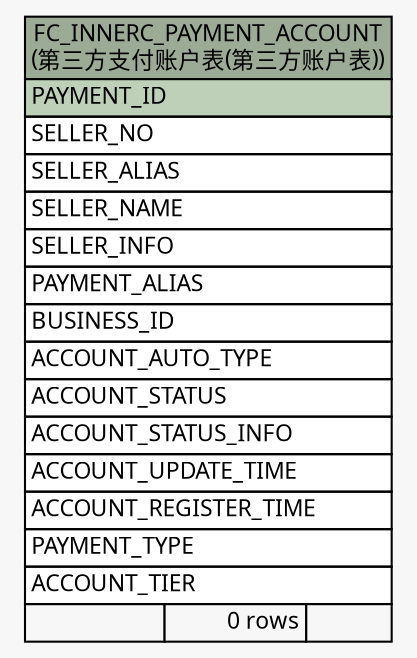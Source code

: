 // dot 2.26.0 on Linux 2.6.32-504.3.3.el6.x86_64
// SchemaSpy rev Unknown
digraph "FC_INNERC_PAYMENT_ACCOUNT" {
  graph [
    rankdir="RL"
    bgcolor="#f7f7f7"
    nodesep="0.18"
    ranksep="0.46"
    fontname="Microsoft YaHei"
    fontsize="11"
  ];
  node [
    fontname="Microsoft YaHei"
    fontsize="11"
    shape="plaintext"
  ];
  edge [
    arrowsize="0.8"
  ];
  "FC_INNERC_PAYMENT_ACCOUNT" [
    label=<
    <TABLE BORDER="0" CELLBORDER="1" CELLSPACING="0" BGCOLOR="#ffffff">
      <TR><TD COLSPAN="3" BGCOLOR="#9bab96" ALIGN="CENTER">FC_INNERC_PAYMENT_ACCOUNT<br/>(第三方支付账户表(第三方账户表))</TD></TR>
      <TR><TD PORT="PAYMENT_ID" COLSPAN="3" BGCOLOR="#bed1b8" ALIGN="LEFT">PAYMENT_ID</TD></TR>
      <TR><TD PORT="SELLER_NO" COLSPAN="3" ALIGN="LEFT">SELLER_NO</TD></TR>
      <TR><TD PORT="SELLER_ALIAS" COLSPAN="3" ALIGN="LEFT">SELLER_ALIAS</TD></TR>
      <TR><TD PORT="SELLER_NAME" COLSPAN="3" ALIGN="LEFT">SELLER_NAME</TD></TR>
      <TR><TD PORT="SELLER_INFO" COLSPAN="3" ALIGN="LEFT">SELLER_INFO</TD></TR>
      <TR><TD PORT="PAYMENT_ALIAS" COLSPAN="3" ALIGN="LEFT">PAYMENT_ALIAS</TD></TR>
      <TR><TD PORT="BUSINESS_ID" COLSPAN="3" ALIGN="LEFT">BUSINESS_ID</TD></TR>
      <TR><TD PORT="ACCOUNT_AUTO_TYPE" COLSPAN="3" ALIGN="LEFT">ACCOUNT_AUTO_TYPE</TD></TR>
      <TR><TD PORT="ACCOUNT_STATUS" COLSPAN="3" ALIGN="LEFT">ACCOUNT_STATUS</TD></TR>
      <TR><TD PORT="ACCOUNT_STATUS_INFO" COLSPAN="3" ALIGN="LEFT">ACCOUNT_STATUS_INFO</TD></TR>
      <TR><TD PORT="ACCOUNT_UPDATE_TIME" COLSPAN="3" ALIGN="LEFT">ACCOUNT_UPDATE_TIME</TD></TR>
      <TR><TD PORT="ACCOUNT_REGISTER_TIME" COLSPAN="3" ALIGN="LEFT">ACCOUNT_REGISTER_TIME</TD></TR>
      <TR><TD PORT="PAYMENT_TYPE" COLSPAN="3" ALIGN="LEFT">PAYMENT_TYPE</TD></TR>
      <TR><TD PORT="ACCOUNT_TIER" COLSPAN="3" ALIGN="LEFT">ACCOUNT_TIER</TD></TR>
      <TR><TD ALIGN="LEFT" BGCOLOR="#f7f7f7">  </TD><TD ALIGN="RIGHT" BGCOLOR="#f7f7f7">0 rows</TD><TD ALIGN="RIGHT" BGCOLOR="#f7f7f7">  </TD></TR>
    </TABLE>>
    URL="tables/FC_INNERC_PAYMENT_ACCOUNT.html"
    tooltip="FC_INNERC_PAYMENT_ACCOUNT"
  ];
}
